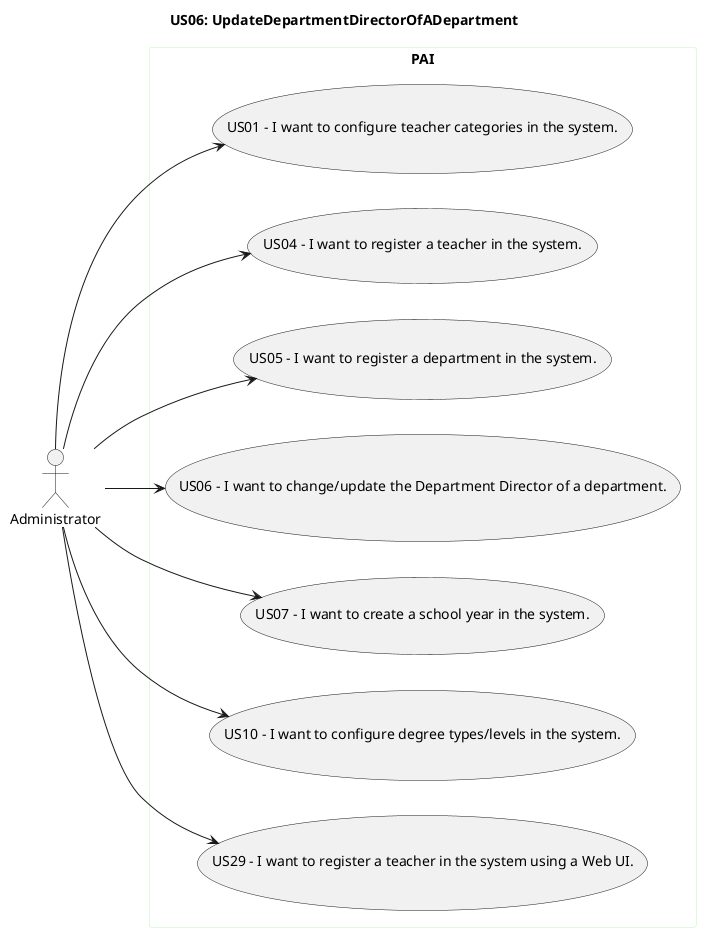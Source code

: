@startuml
'https://plantuml.com/use-case-diagram
title US06: UpdateDepartmentDirectorOfADepartment

left to right direction
actor " Administrator " as Admin
skinparam rectangleTitleAlignment left
skinparam rectangleBorderColor #ddfada

rectangle PAI {

(US01 - I want to configure teacher categories in the system.) as (1)
(US04 - I want to register a teacher in the system.) as (4)
(US05 - I want to register a department in the system.) as (5)
(US06 - I want to change/update the Department Director of a department.) as (6)
(US07 - I want to create a school year in the system.) as (7)
(US10 - I want to configure degree types/levels in the system.) as (10)
(US29 - I want to register a teacher in the system using a Web UI.) as (29)
}

Admin --> (1)
Admin --> (4)
Admin --> (5)
Admin --> (6)
Admin --> (7)
Admin --> (10)
Admin --> (29)

@enduml